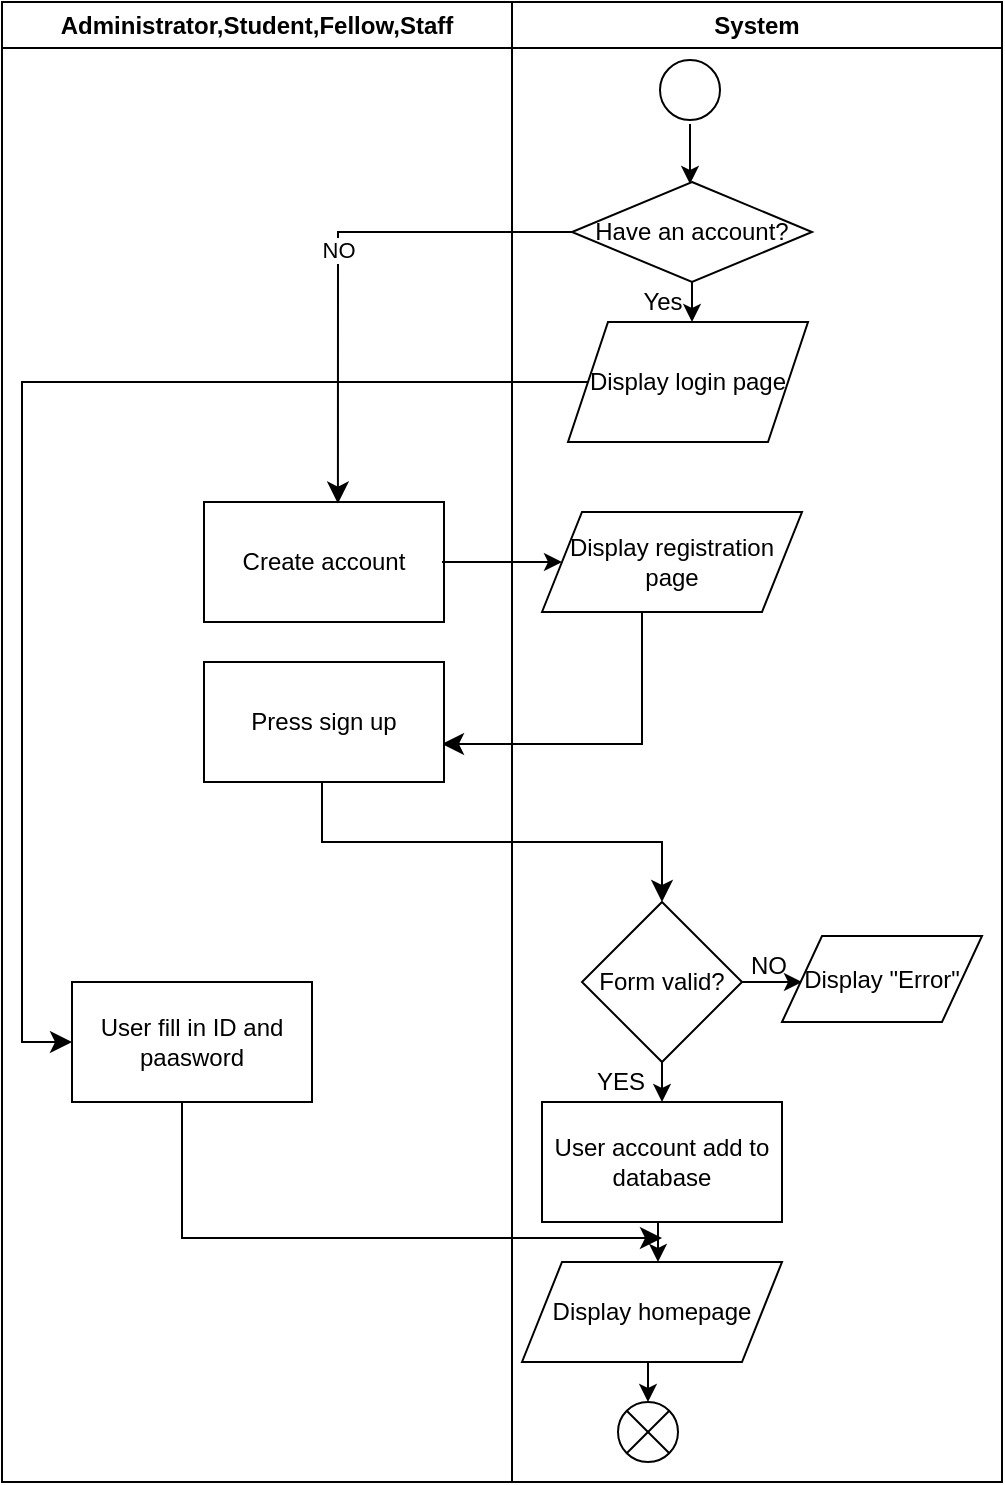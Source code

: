 <mxfile>
    <diagram id="PToDFmMBbnbl_CZjo7a7" name="Page-1">
        <mxGraphModel dx="1378" dy="725" grid="1" gridSize="10" guides="1" tooltips="1" connect="1" arrows="1" fold="1" page="1" pageScale="1" pageWidth="850" pageHeight="1100" math="0" shadow="0">
            <root>
                <mxCell id="0"/>
                <mxCell id="1" parent="0"/>
                <mxCell id="3" value="" style="endArrow=classic;html=1;" parent="1" edge="1">
                    <mxGeometry width="50" height="50" relative="1" as="geometry">
                        <mxPoint x="704" y="81" as="sourcePoint"/>
                        <mxPoint x="704" y="111" as="targetPoint"/>
                    </mxGeometry>
                </mxCell>
                <mxCell id="8" value="Create account" style="rounded=0;whiteSpace=wrap;html=1;" parent="1" vertex="1">
                    <mxGeometry x="461" y="270" width="120" height="60" as="geometry"/>
                </mxCell>
                <mxCell id="9" value="" style="endArrow=classic;html=1;" parent="1" edge="1">
                    <mxGeometry width="50" height="50" relative="1" as="geometry">
                        <mxPoint x="580" y="300" as="sourcePoint"/>
                        <mxPoint x="640" y="300" as="targetPoint"/>
                    </mxGeometry>
                </mxCell>
                <mxCell id="10" value="Display registration page" style="shape=parallelogram;perimeter=parallelogramPerimeter;whiteSpace=wrap;html=1;fixedSize=1;" parent="1" vertex="1">
                    <mxGeometry x="630" y="275" width="130" height="50" as="geometry"/>
                </mxCell>
                <mxCell id="12" value="" style="edgeStyle=segmentEdgeStyle;endArrow=classic;html=1;curved=0;rounded=0;endSize=8;startSize=8;" parent="1" edge="1">
                    <mxGeometry width="50" height="50" relative="1" as="geometry">
                        <mxPoint x="680" y="325" as="sourcePoint"/>
                        <mxPoint x="580" y="391" as="targetPoint"/>
                        <Array as="points">
                            <mxPoint x="680" y="391"/>
                        </Array>
                    </mxGeometry>
                </mxCell>
                <mxCell id="13" value="Press sign up" style="rounded=0;whiteSpace=wrap;html=1;" parent="1" vertex="1">
                    <mxGeometry x="461" y="350" width="120" height="60" as="geometry"/>
                </mxCell>
                <mxCell id="14" value="" style="edgeStyle=elbowEdgeStyle;elbow=vertical;endArrow=classic;html=1;curved=0;rounded=0;endSize=8;startSize=8;" parent="1" edge="1">
                    <mxGeometry width="50" height="50" relative="1" as="geometry">
                        <mxPoint x="520" y="410" as="sourcePoint"/>
                        <mxPoint x="690" y="470" as="targetPoint"/>
                    </mxGeometry>
                </mxCell>
                <mxCell id="15" value="Form valid?" style="rhombus;whiteSpace=wrap;html=1;" parent="1" vertex="1">
                    <mxGeometry x="650" y="470" width="80" height="80" as="geometry"/>
                </mxCell>
                <mxCell id="16" value="" style="endArrow=classic;html=1;" parent="1" edge="1">
                    <mxGeometry width="50" height="50" relative="1" as="geometry">
                        <mxPoint x="730" y="510" as="sourcePoint"/>
                        <mxPoint x="760" y="510" as="targetPoint"/>
                    </mxGeometry>
                </mxCell>
                <mxCell id="17" value="NO" style="text;html=1;align=center;verticalAlign=middle;resizable=0;points=[];autosize=1;strokeColor=none;fillColor=none;" parent="1" vertex="1">
                    <mxGeometry x="723" y="487" width="40" height="30" as="geometry"/>
                </mxCell>
                <mxCell id="18" value="Display &quot;Error&quot;" style="shape=parallelogram;perimeter=parallelogramPerimeter;whiteSpace=wrap;html=1;fixedSize=1;" parent="1" vertex="1">
                    <mxGeometry x="750" y="487" width="100" height="43" as="geometry"/>
                </mxCell>
                <mxCell id="19" value="" style="endArrow=classic;html=1;" parent="1" edge="1">
                    <mxGeometry width="50" height="50" relative="1" as="geometry">
                        <mxPoint x="690" y="550" as="sourcePoint"/>
                        <mxPoint x="690" y="570" as="targetPoint"/>
                    </mxGeometry>
                </mxCell>
                <mxCell id="20" value="YES" style="text;html=1;align=center;verticalAlign=middle;resizable=0;points=[];autosize=1;strokeColor=none;fillColor=none;" parent="1" vertex="1">
                    <mxGeometry x="644" y="545" width="50" height="30" as="geometry"/>
                </mxCell>
                <mxCell id="21" value="User account add to database" style="rounded=0;whiteSpace=wrap;html=1;" parent="1" vertex="1">
                    <mxGeometry x="630" y="570" width="120" height="60" as="geometry"/>
                </mxCell>
                <mxCell id="22" value="Display homepage" style="shape=parallelogram;perimeter=parallelogramPerimeter;whiteSpace=wrap;html=1;fixedSize=1;" parent="1" vertex="1">
                    <mxGeometry x="620" y="650" width="130" height="50" as="geometry"/>
                </mxCell>
                <mxCell id="23" value="" style="endArrow=classic;html=1;" parent="1" edge="1">
                    <mxGeometry width="50" height="50" relative="1" as="geometry">
                        <mxPoint x="688" y="630" as="sourcePoint"/>
                        <mxPoint x="688" y="650" as="targetPoint"/>
                    </mxGeometry>
                </mxCell>
                <mxCell id="24" value="" style="endArrow=classic;html=1;" parent="1" edge="1">
                    <mxGeometry width="50" height="50" relative="1" as="geometry">
                        <mxPoint x="683" y="700" as="sourcePoint"/>
                        <mxPoint x="683" y="720" as="targetPoint"/>
                    </mxGeometry>
                </mxCell>
                <mxCell id="25" value="" style="shape=sumEllipse;perimeter=ellipsePerimeter;whiteSpace=wrap;html=1;backgroundOutline=1;" parent="1" vertex="1">
                    <mxGeometry x="668" y="720" width="30" height="30" as="geometry"/>
                </mxCell>
                <mxCell id="26" value="Administrator,Student,Fellow,Staff" style="swimlane;whiteSpace=wrap;html=1;" parent="1" vertex="1">
                    <mxGeometry x="360" y="20" width="255" height="740" as="geometry"/>
                </mxCell>
                <mxCell id="40" value="User fill in ID and paasword" style="rounded=0;whiteSpace=wrap;html=1;" parent="26" vertex="1">
                    <mxGeometry x="35" y="490" width="120" height="60" as="geometry"/>
                </mxCell>
                <mxCell id="27" value="System" style="swimlane;whiteSpace=wrap;html=1;" parent="1" vertex="1">
                    <mxGeometry x="615" y="20" width="245" height="740" as="geometry"/>
                </mxCell>
                <mxCell id="4" value="Display login page" style="shape=parallelogram;perimeter=parallelogramPerimeter;whiteSpace=wrap;html=1;fixedSize=1;" parent="27" vertex="1">
                    <mxGeometry x="28" y="160" width="120" height="60" as="geometry"/>
                </mxCell>
                <mxCell id="29" value="Have an account?" style="rhombus;whiteSpace=wrap;html=1;" parent="27" vertex="1">
                    <mxGeometry x="30" y="90" width="120" height="50" as="geometry"/>
                </mxCell>
                <mxCell id="2" value="" style="ellipse;" parent="27" vertex="1">
                    <mxGeometry x="74" y="29" width="30" height="30" as="geometry"/>
                </mxCell>
                <mxCell id="31" value="" style="endArrow=classic;html=1;" parent="27" edge="1">
                    <mxGeometry width="50" height="50" relative="1" as="geometry">
                        <mxPoint x="90" y="140" as="sourcePoint"/>
                        <mxPoint x="90" y="160" as="targetPoint"/>
                    </mxGeometry>
                </mxCell>
                <mxCell id="41" value="" style="edgeStyle=elbowEdgeStyle;elbow=horizontal;endArrow=classic;html=1;curved=0;rounded=0;endSize=8;startSize=8;" parent="27" source="40" edge="1">
                    <mxGeometry width="50" height="50" relative="1" as="geometry">
                        <mxPoint x="-165" y="570" as="sourcePoint"/>
                        <mxPoint x="75" y="618" as="targetPoint"/>
                        <Array as="points">
                            <mxPoint x="-165" y="610"/>
                        </Array>
                    </mxGeometry>
                </mxCell>
                <mxCell id="7" value="NO" style="edgeStyle=segmentEdgeStyle;endArrow=classic;html=1;curved=0;rounded=0;endSize=8;startSize=8;exitX=0;exitY=0.5;exitDx=0;exitDy=0;entryX=0.558;entryY=0.013;entryDx=0;entryDy=0;entryPerimeter=0;" parent="1" source="29" target="8" edge="1">
                    <mxGeometry width="50" height="50" relative="1" as="geometry">
                        <mxPoint x="588.996" y="135.002" as="sourcePoint"/>
                        <mxPoint x="455" y="275" as="targetPoint"/>
                        <Array as="points">
                            <mxPoint x="528" y="135"/>
                        </Array>
                    </mxGeometry>
                </mxCell>
                <mxCell id="35" value="" style="edgeStyle=elbowEdgeStyle;elbow=horizontal;endArrow=classic;html=1;curved=0;rounded=0;endSize=8;startSize=8;exitX=0;exitY=0.5;exitDx=0;exitDy=0;entryX=0;entryY=0.5;entryDx=0;entryDy=0;" parent="1" source="4" target="40" edge="1">
                    <mxGeometry width="50" height="50" relative="1" as="geometry">
                        <mxPoint x="600" y="210" as="sourcePoint"/>
                        <mxPoint x="385" y="520" as="targetPoint"/>
                        <Array as="points">
                            <mxPoint x="370" y="490"/>
                            <mxPoint x="385" y="340"/>
                            <mxPoint x="390" y="170"/>
                        </Array>
                    </mxGeometry>
                </mxCell>
                <mxCell id="42" value="Yes" style="text;html=1;align=center;verticalAlign=middle;resizable=0;points=[];autosize=1;strokeColor=none;fillColor=none;" vertex="1" parent="1">
                    <mxGeometry x="670" y="155" width="40" height="30" as="geometry"/>
                </mxCell>
            </root>
        </mxGraphModel>
    </diagram>
</mxfile>